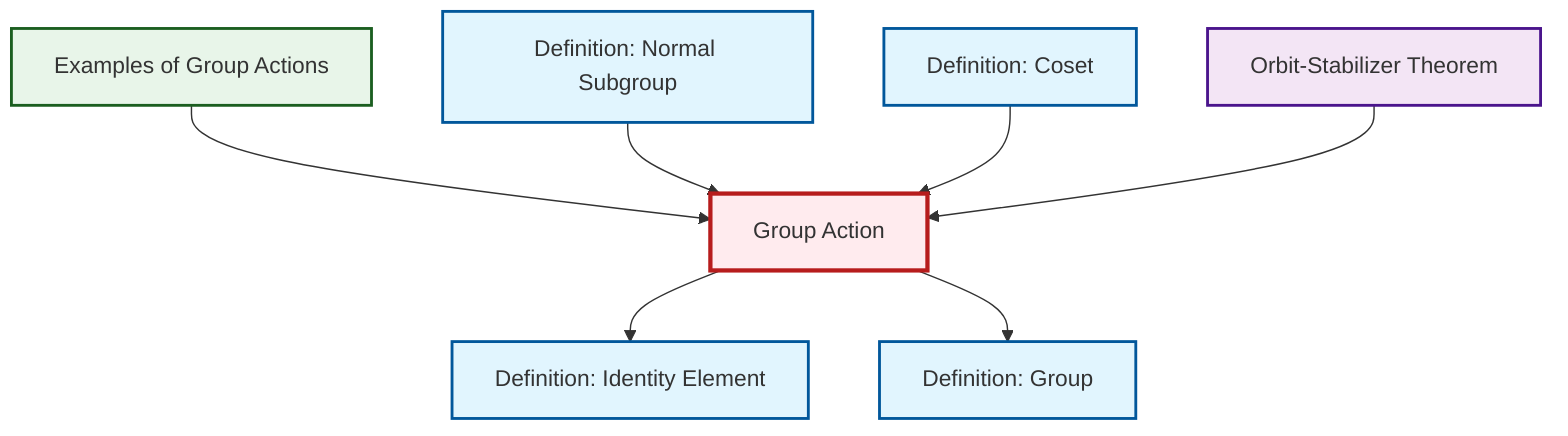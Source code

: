 graph TD
    classDef definition fill:#e1f5fe,stroke:#01579b,stroke-width:2px
    classDef theorem fill:#f3e5f5,stroke:#4a148c,stroke-width:2px
    classDef axiom fill:#fff3e0,stroke:#e65100,stroke-width:2px
    classDef example fill:#e8f5e9,stroke:#1b5e20,stroke-width:2px
    classDef current fill:#ffebee,stroke:#b71c1c,stroke-width:3px
    ex-group-action-examples["Examples of Group Actions"]:::example
    def-identity-element["Definition: Identity Element"]:::definition
    thm-orbit-stabilizer["Orbit-Stabilizer Theorem"]:::theorem
    def-coset["Definition: Coset"]:::definition
    def-group["Definition: Group"]:::definition
    def-normal-subgroup["Definition: Normal Subgroup"]:::definition
    def-group-action["Group Action"]:::definition
    ex-group-action-examples --> def-group-action
    def-group-action --> def-identity-element
    def-normal-subgroup --> def-group-action
    def-coset --> def-group-action
    thm-orbit-stabilizer --> def-group-action
    def-group-action --> def-group
    class def-group-action current